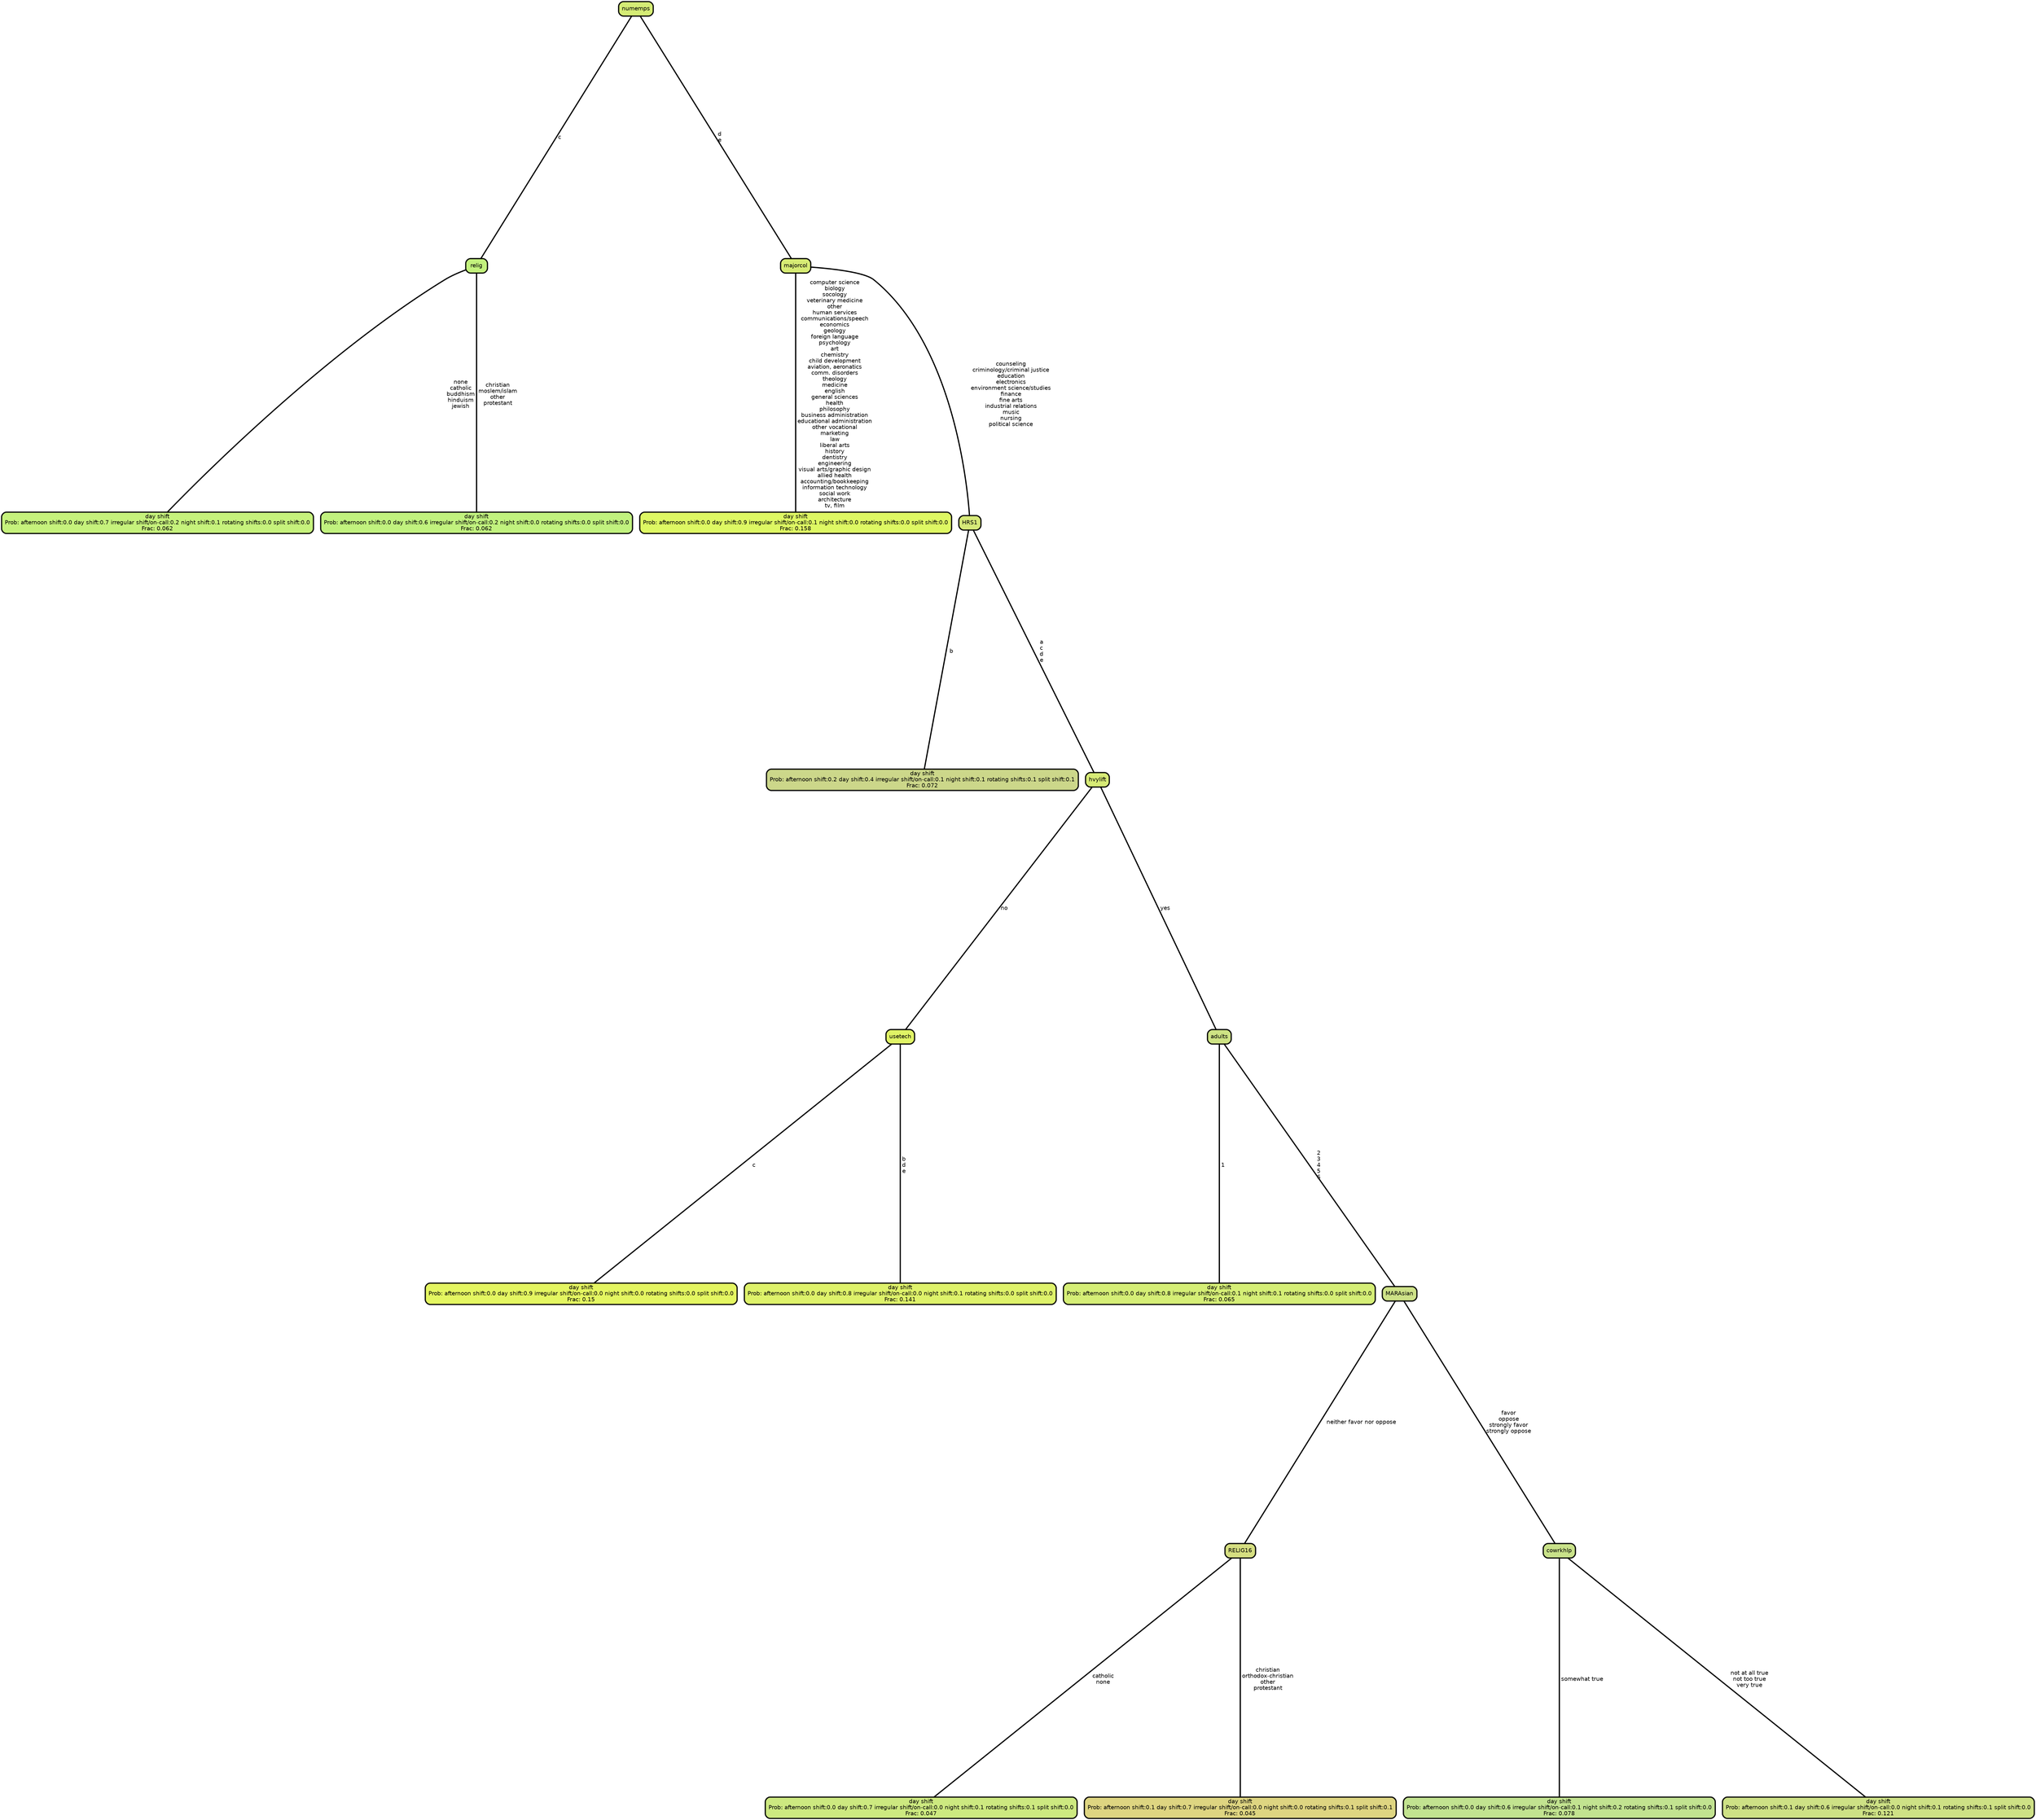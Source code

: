 graph Tree {
node [shape=box, style="filled, rounded",color="black",penwidth="3",fontcolor="black",                 fontname=helvetica] ;
graph [ranksep="0 equally", splines=straight,                 bgcolor=transparent, dpi=200] ;
edge [fontname=helvetica, color=black] ;
0 [label="day shift
Prob: afternoon shift:0.0 day shift:0.7 irregular shift/on-call:0.2 night shift:0.1 rotating shifts:0.0 split shift:0.0
Frac: 0.062", fillcolor="#c6f27c"] ;
1 [label="relig", fillcolor="#c3f27d"] ;
2 [label="day shift
Prob: afternoon shift:0.0 day shift:0.6 irregular shift/on-call:0.2 night shift:0.0 rotating shifts:0.0 split shift:0.0
Frac: 0.062", fillcolor="#c1f27e"] ;
3 [label="numemps", fillcolor="#d5ec75"] ;
4 [label="day shift
Prob: afternoon shift:0.0 day shift:0.9 irregular shift/on-call:0.1 night shift:0.0 rotating shifts:0.0 split shift:0.0
Frac: 0.158", fillcolor="#def863"] ;
5 [label="majorcol", fillcolor="#d7ec74"] ;
6 [label="day shift
Prob: afternoon shift:0.2 day shift:0.4 irregular shift/on-call:0.1 night shift:0.1 rotating shifts:0.1 split shift:0.1
Frac: 0.072", fillcolor="#ccd78a"] ;
7 [label="HRS1", fillcolor="#d6e978"] ;
8 [label="day shift
Prob: afternoon shift:0.0 day shift:0.9 irregular shift/on-call:0.0 night shift:0.0 rotating shifts:0.0 split shift:0.0
Frac: 0.15", fillcolor="#e4f661"] ;
9 [label="usetech", fillcolor="#e1f466"] ;
10 [label="day shift
Prob: afternoon shift:0.0 day shift:0.8 irregular shift/on-call:0.0 night shift:0.1 rotating shifts:0.0 split shift:0.0
Frac: 0.141", fillcolor="#def26a"] ;
11 [label="hvylift", fillcolor="#d7eb76"] ;
12 [label="day shift
Prob: afternoon shift:0.0 day shift:0.8 irregular shift/on-call:0.1 night shift:0.1 rotating shifts:0.0 split shift:0.0
Frac: 0.065", fillcolor="#d5ee76"] ;
13 [label="adults", fillcolor="#cee384"] ;
14 [label="day shift
Prob: afternoon shift:0.0 day shift:0.7 irregular shift/on-call:0.0 night shift:0.1 rotating shifts:0.1 split shift:0.0
Frac: 0.047", fillcolor="#cde980"] ;
15 [label="RELIG16", fillcolor="#d6df81"] ;
16 [label="day shift
Prob: afternoon shift:0.1 day shift:0.7 irregular shift/on-call:0.0 night shift:0.0 rotating shifts:0.1 split shift:0.1
Frac: 0.045", fillcolor="#ded581"] ;
17 [label="MARAsian", fillcolor="#cde187"] ;
18 [label="day shift
Prob: afternoon shift:0.0 day shift:0.6 irregular shift/on-call:0.1 night shift:0.2 rotating shifts:0.1 split shift:0.0
Frac: 0.078", fillcolor="#c2e390"] ;
19 [label="cowrkhlp", fillcolor="#c9e289"] ;
20 [label="day shift
Prob: afternoon shift:0.1 day shift:0.6 irregular shift/on-call:0.0 night shift:0.1 rotating shifts:0.1 split shift:0.0
Frac: 0.121", fillcolor="#cee185"] ;
1 -- 0 [label=" none\n catholic\n buddhism\n hinduism\n jewish",penwidth=3] ;
1 -- 2 [label=" christian\n moslem/islam\n other\n protestant",penwidth=3] ;
3 -- 1 [label=" c",penwidth=3] ;
3 -- 5 [label=" d\n e",penwidth=3] ;
5 -- 4 [label=" computer science\n biology\n socology\n veterinary medicine\n other\n human services\n communications/speech\n economics\n geology\n foreign language\n psychology\n art\n chemistry\n child development\n aviation, aeronatics\n comm. disorders\n theology\n medicine\n english\n general sciences\n health\n philosophy\n business administration\n educational administration\n other vocational\n marketing\n law\n liberal arts\n history\n dentistry\n engineering\n visual arts/graphic design\n allied health\n accounting/bookkeeping\n information technology\n social work\n architecture\n tv, film",penwidth=3] ;
5 -- 7 [label=" counseling\n criminology/criminal justice\n education\n electronics\n environment science/studies\n finance\n fine arts\n industrial relations\n music\n nursing\n political science",penwidth=3] ;
7 -- 6 [label=" b",penwidth=3] ;
7 -- 11 [label=" a\n c\n d\n e",penwidth=3] ;
9 -- 8 [label=" c",penwidth=3] ;
9 -- 10 [label=" b\n d\n e",penwidth=3] ;
11 -- 9 [label=" no",penwidth=3] ;
11 -- 13 [label=" yes",penwidth=3] ;
13 -- 12 [label=" 1",penwidth=3] ;
13 -- 17 [label=" 2\n 3\n 4\n 5\n 6",penwidth=3] ;
15 -- 14 [label=" catholic\n none",penwidth=3] ;
15 -- 16 [label=" christian\n orthodox-christian\n other\n protestant",penwidth=3] ;
17 -- 15 [label=" neither favor nor oppose",penwidth=3] ;
17 -- 19 [label=" favor\n oppose\n strongly favor\n strongly oppose",penwidth=3] ;
19 -- 18 [label=" somewhat true",penwidth=3] ;
19 -- 20 [label=" not at all true\n not too true\n very true",penwidth=3] ;
{rank = same;}}